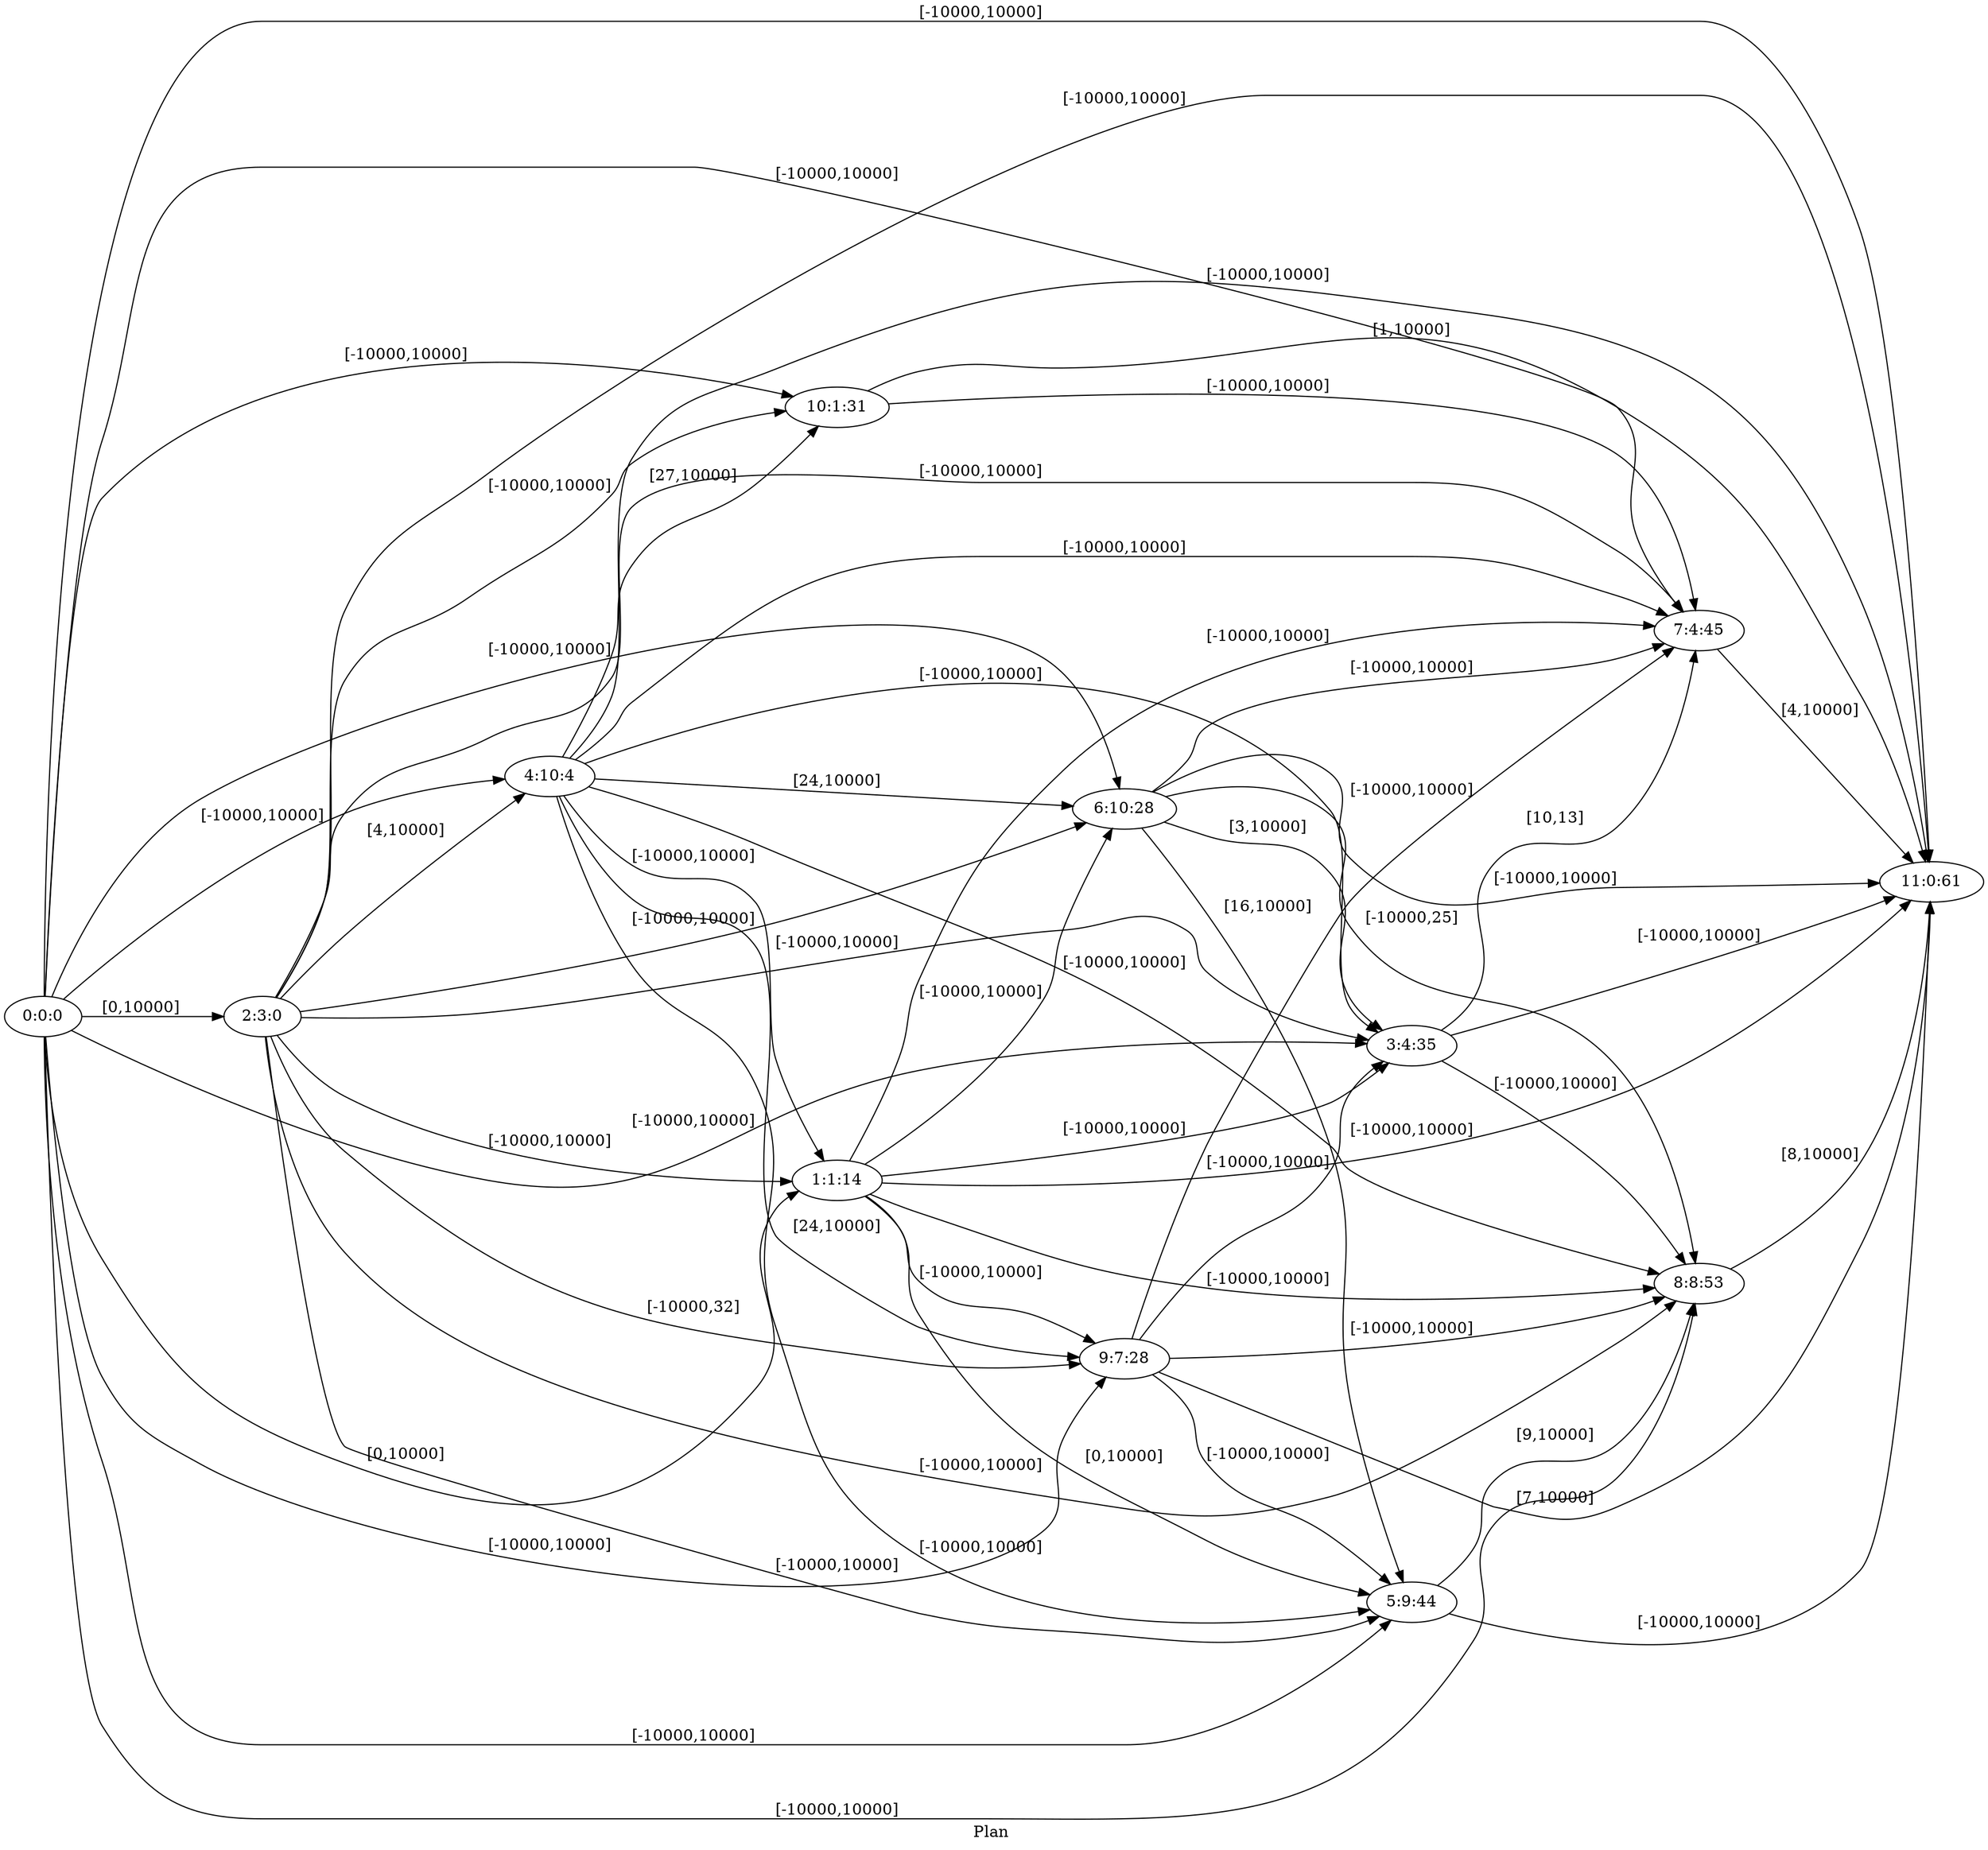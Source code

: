 digraph G {
 rankdir = LR;
 nodesep = .45; 
 size = 30;
label="Plan ";
 fldt = 0.578101;
"0:0:0"->"1:1:14"[ label = "[0,10000]"];
"0:0:0"->"2:3:0"[ label = "[0,10000]"];
"0:0:0"->"3:4:35"[ label = "[-10000,10000]"];
"0:0:0"->"4:10:4"[ label = "[-10000,10000]"];
"0:0:0"->"5:9:44"[ label = "[-10000,10000]"];
"0:0:0"->"6:10:28"[ label = "[-10000,10000]"];
"0:0:0"->"7:4:45"[ label = "[-10000,10000]"];
"0:0:0"->"8:8:53"[ label = "[-10000,10000]"];
"0:0:0"->"9:7:28"[ label = "[-10000,10000]"];
"0:0:0"->"10:1:31"[ label = "[-10000,10000]"];
"0:0:0"->"11:0:61"[ label = "[-10000,10000]"];
"1:1:14"->"3:4:35"[ label = "[-10000,10000]"];
"1:1:14"->"5:9:44"[ label = "[0,10000]"];
"1:1:14"->"6:10:28"[ label = "[-10000,10000]"];
"1:1:14"->"7:4:45"[ label = "[-10000,10000]"];
"1:1:14"->"8:8:53"[ label = "[-10000,10000]"];
"1:1:14"->"9:7:28"[ label = "[-10000,10000]"];
"1:1:14"->"11:0:61"[ label = "[-10000,10000]"];
"2:3:0"->"1:1:14"[ label = "[-10000,10000]"];
"2:3:0"->"3:4:35"[ label = "[-10000,10000]"];
"2:3:0"->"4:10:4"[ label = "[4,10000]"];
"2:3:0"->"5:9:44"[ label = "[-10000,10000]"];
"2:3:0"->"6:10:28"[ label = "[-10000,10000]"];
"2:3:0"->"7:4:45"[ label = "[-10000,10000]"];
"2:3:0"->"8:8:53"[ label = "[-10000,10000]"];
"2:3:0"->"9:7:28"[ label = "[-10000,32]"];
"2:3:0"->"10:1:31"[ label = "[-10000,10000]"];
"2:3:0"->"11:0:61"[ label = "[-10000,10000]"];
"3:4:35"->"7:4:45"[ label = "[10,13]"];
"3:4:35"->"8:8:53"[ label = "[-10000,10000]"];
"3:4:35"->"11:0:61"[ label = "[-10000,10000]"];
"4:10:4"->"1:1:14"[ label = "[-10000,10000]"];
"4:10:4"->"3:4:35"[ label = "[-10000,10000]"];
"4:10:4"->"5:9:44"[ label = "[-10000,10000]"];
"4:10:4"->"6:10:28"[ label = "[24,10000]"];
"4:10:4"->"7:4:45"[ label = "[-10000,10000]"];
"4:10:4"->"8:8:53"[ label = "[-10000,10000]"];
"4:10:4"->"9:7:28"[ label = "[24,10000]"];
"4:10:4"->"10:1:31"[ label = "[27,10000]"];
"4:10:4"->"11:0:61"[ label = "[-10000,10000]"];
"5:9:44"->"8:8:53"[ label = "[9,10000]"];
"5:9:44"->"11:0:61"[ label = "[-10000,10000]"];
"6:10:28"->"3:4:35"[ label = "[3,10000]"];
"6:10:28"->"5:9:44"[ label = "[16,10000]"];
"6:10:28"->"7:4:45"[ label = "[-10000,10000]"];
"6:10:28"->"8:8:53"[ label = "[-10000,25]"];
"6:10:28"->"11:0:61"[ label = "[-10000,10000]"];
"7:4:45"->"11:0:61"[ label = "[4,10000]"];
"8:8:53"->"11:0:61"[ label = "[8,10000]"];
"9:7:28"->"3:4:35"[ label = "[-10000,10000]"];
"9:7:28"->"5:9:44"[ label = "[-10000,10000]"];
"9:7:28"->"7:4:45"[ label = "[-10000,10000]"];
"9:7:28"->"8:8:53"[ label = "[-10000,10000]"];
"9:7:28"->"11:0:61"[ label = "[7,10000]"];
"10:1:31"->"7:4:45"[ label = "[-10000,10000]"];
"10:1:31"->"11:0:61"[ label = "[1,10000]"];
}
